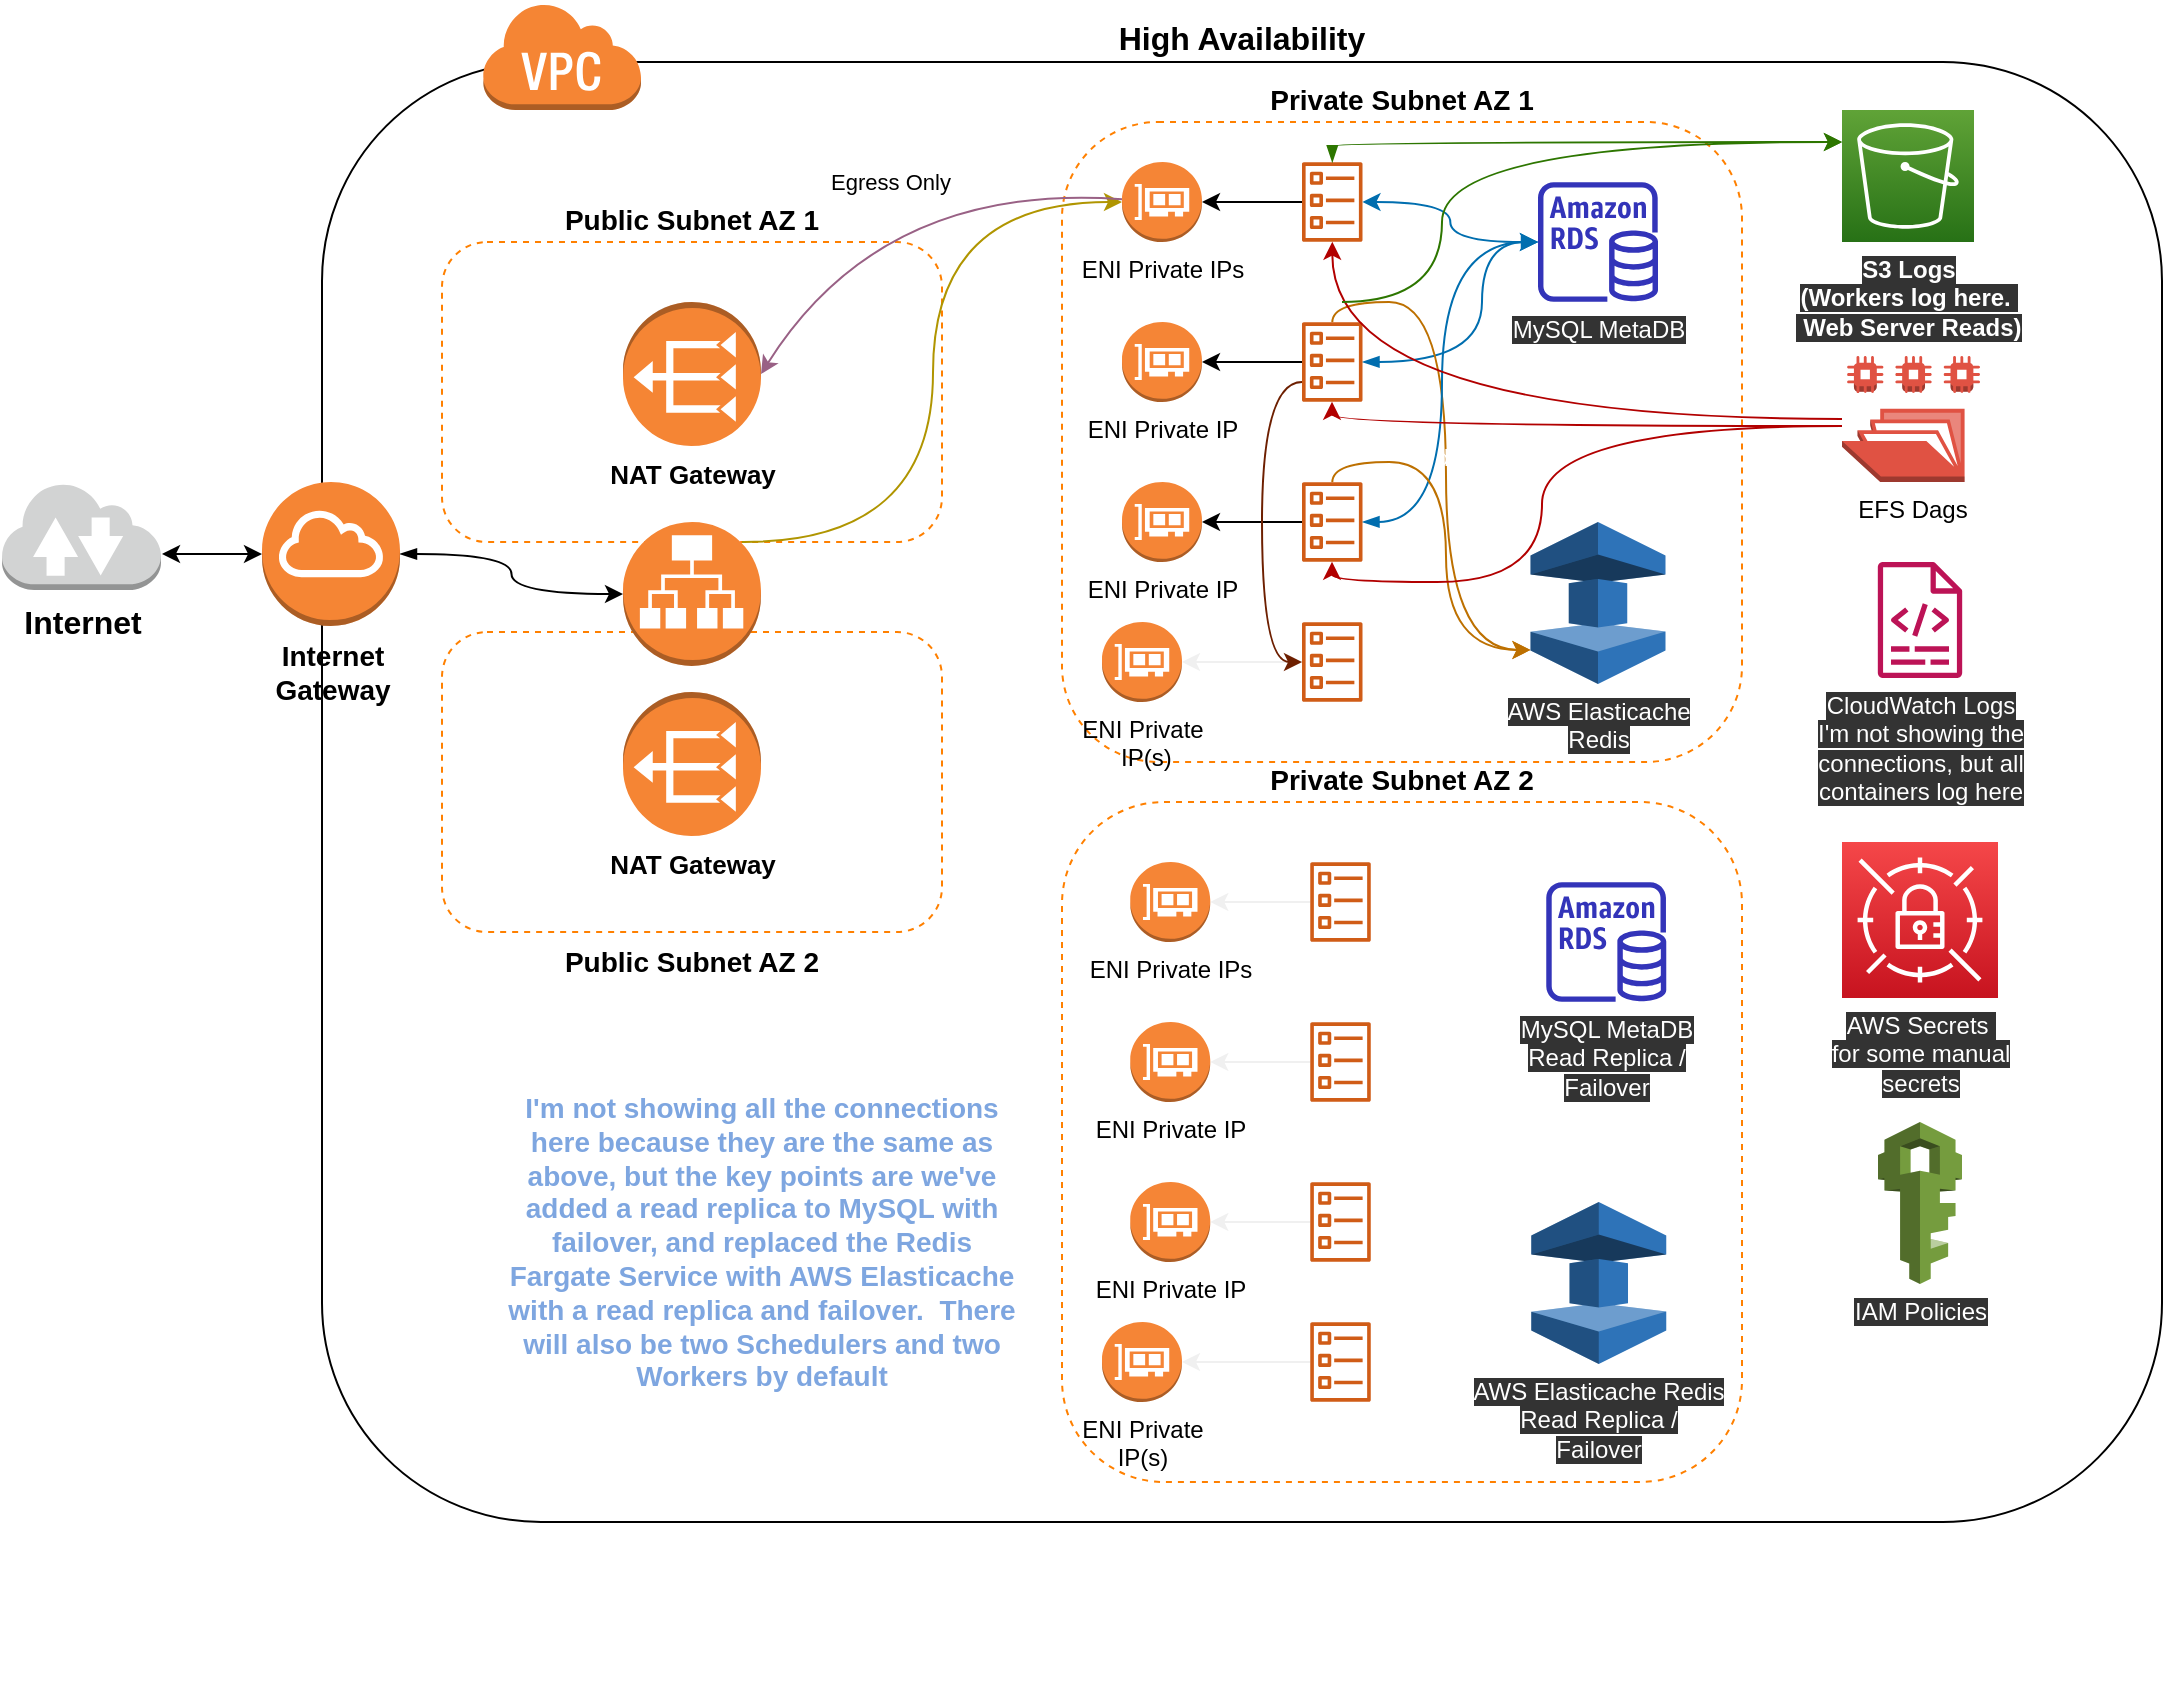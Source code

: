 <mxfile version="14.8.1" type="device"><diagram id="rlEJ2QzJx-Zcjw3BbTFM" name="Page-1"><mxGraphModel dx="1978" dy="1004" grid="1" gridSize="10" guides="1" tooltips="1" connect="1" arrows="1" fold="1" page="1" pageScale="1" pageWidth="850" pageHeight="1100" math="0" shadow="0"><root><mxCell id="0"/><mxCell id="1" parent="0"/><mxCell id="2H5rZdgAmaHdT4LToy---5" value="&lt;b&gt;&lt;font style=&quot;font-size: 16px&quot;&gt;Internet&lt;/font&gt;&lt;/b&gt;" style="outlineConnect=0;dashed=0;verticalLabelPosition=bottom;verticalAlign=top;align=center;html=1;shape=mxgraph.aws3.internet_2;fillColor=#D2D3D3;gradientColor=none;" parent="1" vertex="1"><mxGeometry x="-70" y="400" width="79.5" height="54" as="geometry"/></mxCell><mxCell id="2H5rZdgAmaHdT4LToy---8" value="" style="group;verticalAlign=bottom;" parent="1" vertex="1" connectable="0"><mxGeometry x="60" y="180" width="960" height="830" as="geometry"/></mxCell><mxCell id="2H5rZdgAmaHdT4LToy---3" value="" style="group" parent="2H5rZdgAmaHdT4LToy---8" vertex="1" connectable="0"><mxGeometry x="30" y="-20" width="920" height="850" as="geometry"/></mxCell><mxCell id="2H5rZdgAmaHdT4LToy---1" value="&lt;font style=&quot;font-size: 16px&quot;&gt;&lt;b&gt;High Availability&lt;/b&gt;&lt;/font&gt;" style="rounded=1;whiteSpace=wrap;html=1;verticalAlign=bottom;labelPosition=center;verticalLabelPosition=top;align=center;" parent="2H5rZdgAmaHdT4LToy---3" vertex="1"><mxGeometry y="30" width="920" height="730" as="geometry"/></mxCell><mxCell id="2H5rZdgAmaHdT4LToy---2" value="" style="outlineConnect=0;dashed=0;verticalLabelPosition=bottom;verticalAlign=top;align=center;html=1;shape=mxgraph.aws3.virtual_private_cloud;fillColor=#F58534;gradientColor=none;" parent="2H5rZdgAmaHdT4LToy---3" vertex="1"><mxGeometry x="80" width="79.5" height="54" as="geometry"/></mxCell><mxCell id="2H5rZdgAmaHdT4LToy---16" value="" style="group" parent="2H5rZdgAmaHdT4LToy---3" vertex="1" connectable="0"><mxGeometry x="370" y="60" width="340" height="400" as="geometry"/></mxCell><mxCell id="2H5rZdgAmaHdT4LToy---17" value="&lt;b&gt;&lt;font style=&quot;font-size: 14px&quot;&gt;Private&amp;nbsp;Subnet AZ 1&lt;/font&gt;&lt;/b&gt;" style="rounded=1;whiteSpace=wrap;html=1;strokeColor=#FF8000;dashed=1;labelPosition=center;verticalLabelPosition=top;align=center;verticalAlign=bottom;" parent="2H5rZdgAmaHdT4LToy---16" vertex="1"><mxGeometry width="340" height="320" as="geometry"/></mxCell><mxCell id="2H5rZdgAmaHdT4LToy---61" style="edgeStyle=orthogonalEdgeStyle;curved=1;rounded=0;orthogonalLoop=1;jettySize=auto;html=1;labelBackgroundColor=#0000FF;fontColor=#0000FF;startArrow=none;startFill=0;" parent="2H5rZdgAmaHdT4LToy---16" source="2H5rZdgAmaHdT4LToy---21" target="2H5rZdgAmaHdT4LToy---41" edge="1"><mxGeometry relative="1" as="geometry"/></mxCell><mxCell id="2H5rZdgAmaHdT4LToy---21" value="&lt;font color=&quot;#ffffff&quot;&gt;Webservers &lt;br&gt;(UI + Flower)&lt;/font&gt;" style="outlineConnect=0;fontColor=#232F3E;gradientColor=none;fillColor=#D05C17;strokeColor=none;dashed=0;verticalLabelPosition=bottom;verticalAlign=top;align=center;html=1;fontSize=12;fontStyle=0;aspect=fixed;pointerEvents=1;shape=mxgraph.aws4.ecs_task;" parent="2H5rZdgAmaHdT4LToy---16" vertex="1"><mxGeometry x="120" y="20" width="30.25" height="40" as="geometry"/></mxCell><mxCell id="2H5rZdgAmaHdT4LToy---50" value="" style="edgeStyle=orthogonalEdgeStyle;curved=1;rounded=0;orthogonalLoop=1;jettySize=auto;html=1;labelBackgroundColor=#0000FF;fontColor=#0000FF;startArrow=blockThin;startFill=1;fillColor=#1ba1e2;strokeColor=#006EAF;" parent="2H5rZdgAmaHdT4LToy---16" source="2H5rZdgAmaHdT4LToy---23" target="2H5rZdgAmaHdT4LToy---39" edge="1"><mxGeometry relative="1" as="geometry"><Array as="points"><mxPoint x="210" y="120"/><mxPoint x="210" y="60"/></Array></mxGeometry></mxCell><mxCell id="2H5rZdgAmaHdT4LToy---62" style="edgeStyle=orthogonalEdgeStyle;curved=1;rounded=0;orthogonalLoop=1;jettySize=auto;html=1;labelBackgroundColor=#0000FF;fontColor=#0000FF;startArrow=none;startFill=0;" parent="2H5rZdgAmaHdT4LToy---16" source="2H5rZdgAmaHdT4LToy---23" target="2H5rZdgAmaHdT4LToy---42" edge="1"><mxGeometry relative="1" as="geometry"/></mxCell><mxCell id="I4k0v8wc_nyPsKdUn_8s-52" style="edgeStyle=orthogonalEdgeStyle;curved=1;orthogonalLoop=1;jettySize=auto;html=1;entryX=0;entryY=0.79;entryDx=0;entryDy=0;entryPerimeter=0;labelBackgroundColor=#0000FF;fontColor=#0000FF;startArrow=none;startFill=0;strokeColor=#BD7000;fillColor=#f0a30a;" edge="1" parent="2H5rZdgAmaHdT4LToy---16" source="2H5rZdgAmaHdT4LToy---23" target="I4k0v8wc_nyPsKdUn_8s-51"><mxGeometry relative="1" as="geometry"><Array as="points"><mxPoint x="135" y="90"/><mxPoint x="192" y="90"/><mxPoint x="192" y="264"/></Array></mxGeometry></mxCell><mxCell id="2H5rZdgAmaHdT4LToy---23" value="&lt;font color=&quot;#ffffff&quot;&gt;Worker(s)&lt;br&gt;(optionally auto-scaled)&lt;br&gt;&lt;/font&gt;" style="outlineConnect=0;fontColor=#232F3E;gradientColor=none;fillColor=#D05C17;strokeColor=none;dashed=0;verticalLabelPosition=bottom;verticalAlign=top;align=center;html=1;fontSize=12;fontStyle=0;aspect=fixed;pointerEvents=1;shape=mxgraph.aws4.ecs_task;" parent="2H5rZdgAmaHdT4LToy---16" vertex="1"><mxGeometry x="120" y="100" width="30.25" height="40" as="geometry"/></mxCell><mxCell id="2H5rZdgAmaHdT4LToy---49" value="" style="edgeStyle=orthogonalEdgeStyle;curved=1;rounded=0;orthogonalLoop=1;jettySize=auto;html=1;labelBackgroundColor=#0000FF;fontColor=#0000FF;startArrow=blockThin;startFill=1;fillColor=#1ba1e2;strokeColor=#006EAF;" parent="2H5rZdgAmaHdT4LToy---16" source="2H5rZdgAmaHdT4LToy---24" target="2H5rZdgAmaHdT4LToy---39" edge="1"><mxGeometry relative="1" as="geometry"><mxPoint x="230" y="60" as="targetPoint"/><Array as="points"><mxPoint x="190" y="200"/><mxPoint x="190" y="60"/></Array></mxGeometry></mxCell><mxCell id="2H5rZdgAmaHdT4LToy---63" style="edgeStyle=orthogonalEdgeStyle;curved=1;rounded=0;orthogonalLoop=1;jettySize=auto;html=1;labelBackgroundColor=#0000FF;fontColor=#0000FF;startArrow=none;startFill=0;" parent="2H5rZdgAmaHdT4LToy---16" source="2H5rZdgAmaHdT4LToy---24" target="2H5rZdgAmaHdT4LToy---43" edge="1"><mxGeometry relative="1" as="geometry"/></mxCell><mxCell id="I4k0v8wc_nyPsKdUn_8s-53" style="edgeStyle=orthogonalEdgeStyle;curved=1;orthogonalLoop=1;jettySize=auto;html=1;entryX=0;entryY=0.79;entryDx=0;entryDy=0;entryPerimeter=0;labelBackgroundColor=#0000FF;fontColor=#0000FF;startArrow=none;startFill=0;strokeColor=#BD7000;fillColor=#f0a30a;" edge="1" parent="2H5rZdgAmaHdT4LToy---16" source="2H5rZdgAmaHdT4LToy---24" target="I4k0v8wc_nyPsKdUn_8s-51"><mxGeometry relative="1" as="geometry"><Array as="points"><mxPoint x="135" y="170"/><mxPoint x="192" y="170"/><mxPoint x="192" y="264"/></Array></mxGeometry></mxCell><mxCell id="2H5rZdgAmaHdT4LToy---24" value="&lt;font color=&quot;#ffffff&quot;&gt;Scheduler&lt;br&gt;&lt;/font&gt;" style="outlineConnect=0;fontColor=#232F3E;gradientColor=none;fillColor=#D05C17;strokeColor=none;dashed=0;verticalLabelPosition=bottom;verticalAlign=top;align=center;html=1;fontSize=12;fontStyle=0;aspect=fixed;pointerEvents=1;shape=mxgraph.aws4.ecs_task;" parent="2H5rZdgAmaHdT4LToy---16" vertex="1"><mxGeometry x="120" y="180" width="30.25" height="40" as="geometry"/></mxCell><mxCell id="2H5rZdgAmaHdT4LToy---45" value="" style="edgeStyle=orthogonalEdgeStyle;rounded=0;orthogonalLoop=1;jettySize=auto;html=1;curved=1;labelBorderColor=none;fillColor=#1ba1e2;strokeColor=#006EAF;startArrow=blockThin;startFill=1;" parent="2H5rZdgAmaHdT4LToy---16" source="2H5rZdgAmaHdT4LToy---39" target="2H5rZdgAmaHdT4LToy---21" edge="1"><mxGeometry relative="1" as="geometry"/></mxCell><mxCell id="2H5rZdgAmaHdT4LToy---39" value="&lt;font color=&quot;#ffffff&quot; style=&quot;background-color: rgb(51 , 51 , 51)&quot;&gt;MySQL MetaDB&lt;/font&gt;" style="outlineConnect=0;fontColor=#232F3E;gradientColor=none;fillColor=#3334B9;strokeColor=none;dashed=0;verticalLabelPosition=bottom;verticalAlign=top;align=center;html=1;fontSize=12;fontStyle=0;aspect=fixed;pointerEvents=1;shape=mxgraph.aws4.rds_instance;" parent="2H5rZdgAmaHdT4LToy---16" vertex="1"><mxGeometry x="238" y="30" width="60" height="60" as="geometry"/></mxCell><mxCell id="2H5rZdgAmaHdT4LToy---41" value="ENI Private IPs" style="outlineConnect=0;dashed=0;verticalLabelPosition=bottom;verticalAlign=top;align=center;html=1;shape=mxgraph.aws3.elastic_network_interface;fillColor=#F58536;gradientColor=none;strokeColor=#FF8000;" parent="2H5rZdgAmaHdT4LToy---16" vertex="1"><mxGeometry x="30" y="20" width="40" height="40" as="geometry"/></mxCell><mxCell id="2H5rZdgAmaHdT4LToy---42" value="ENI Private IP" style="outlineConnect=0;dashed=0;verticalLabelPosition=bottom;verticalAlign=top;align=center;html=1;shape=mxgraph.aws3.elastic_network_interface;fillColor=#F58536;gradientColor=none;strokeColor=#FF8000;" parent="2H5rZdgAmaHdT4LToy---16" vertex="1"><mxGeometry x="30" y="100" width="40" height="40" as="geometry"/></mxCell><mxCell id="2H5rZdgAmaHdT4LToy---43" value="ENI Private IP" style="outlineConnect=0;dashed=0;verticalLabelPosition=bottom;verticalAlign=top;align=center;html=1;shape=mxgraph.aws3.elastic_network_interface;fillColor=#F58536;gradientColor=none;strokeColor=#FF8000;" parent="2H5rZdgAmaHdT4LToy---16" vertex="1"><mxGeometry x="30" y="180" width="40" height="40" as="geometry"/></mxCell><mxCell id="I4k0v8wc_nyPsKdUn_8s-48" style="edgeStyle=orthogonalEdgeStyle;curved=1;orthogonalLoop=1;jettySize=auto;html=1;labelBackgroundColor=#0000FF;fontColor=#0000FF;startArrow=none;startFill=0;strokeColor=#f0f0f0;" edge="1" parent="2H5rZdgAmaHdT4LToy---16" source="2H5rZdgAmaHdT4LToy---79" target="I4k0v8wc_nyPsKdUn_8s-47"><mxGeometry relative="1" as="geometry"/></mxCell><mxCell id="2H5rZdgAmaHdT4LToy---79" value="&lt;font color=&quot;#ffffff&quot;&gt;On-Demand Task(s)&lt;/font&gt;" style="outlineConnect=0;fontColor=#232F3E;gradientColor=none;fillColor=#D05C17;strokeColor=none;dashed=0;verticalLabelPosition=bottom;verticalAlign=top;align=center;html=1;fontSize=12;fontStyle=0;aspect=fixed;pointerEvents=1;shape=mxgraph.aws4.ecs_task;" parent="2H5rZdgAmaHdT4LToy---16" vertex="1"><mxGeometry x="120" y="250" width="30.25" height="40" as="geometry"/></mxCell><mxCell id="2H5rZdgAmaHdT4LToy---83" style="edgeStyle=orthogonalEdgeStyle;curved=1;orthogonalLoop=1;jettySize=auto;html=1;labelBackgroundColor=#0000FF;fontColor=#0000FF;startArrow=none;startFill=0;strokeColor=#6D1F00;fillColor=#a0522d;" parent="2H5rZdgAmaHdT4LToy---16" source="2H5rZdgAmaHdT4LToy---23" target="2H5rZdgAmaHdT4LToy---79" edge="1"><mxGeometry relative="1" as="geometry"><mxPoint x="110" y="130" as="sourcePoint"/><Array as="points"><mxPoint x="100" y="130"/><mxPoint x="100" y="270"/></Array></mxGeometry></mxCell><mxCell id="I4k0v8wc_nyPsKdUn_8s-47" value="ENI Private&lt;br&gt;&amp;nbsp;IP(s)" style="outlineConnect=0;dashed=0;verticalLabelPosition=bottom;verticalAlign=top;align=center;html=1;shape=mxgraph.aws3.elastic_network_interface;fillColor=#F58536;gradientColor=none;strokeColor=#FF8000;" vertex="1" parent="2H5rZdgAmaHdT4LToy---16"><mxGeometry x="20" y="250" width="40" height="40" as="geometry"/></mxCell><mxCell id="I4k0v8wc_nyPsKdUn_8s-51" value="&lt;font color=&quot;#ffffff&quot; style=&quot;background-color: rgb(51 , 51 , 51)&quot;&gt;AWS Elasticache &lt;br&gt;Redis&lt;/font&gt;" style="outlineConnect=0;dashed=0;verticalLabelPosition=bottom;verticalAlign=top;align=center;html=1;shape=mxgraph.aws3.elasticache;fillColor=#2E73B8;gradientColor=none;fontColor=#0000FF;strokeColor=#FF8000;" vertex="1" parent="2H5rZdgAmaHdT4LToy---16"><mxGeometry x="234.25" y="200" width="67.5" height="81" as="geometry"/></mxCell><mxCell id="2H5rZdgAmaHdT4LToy---55" style="edgeStyle=orthogonalEdgeStyle;curved=1;rounded=0;orthogonalLoop=1;jettySize=auto;html=1;labelBackgroundColor=#0000FF;fontColor=#0000FF;startArrow=none;startFill=0;fillColor=#e51400;strokeColor=#B20000;" parent="2H5rZdgAmaHdT4LToy---3" source="2H5rZdgAmaHdT4LToy---40" target="2H5rZdgAmaHdT4LToy---24" edge="1"><mxGeometry relative="1" as="geometry"><Array as="points"><mxPoint x="610" y="212"/><mxPoint x="610" y="290"/><mxPoint x="505" y="290"/></Array></mxGeometry></mxCell><mxCell id="2H5rZdgAmaHdT4LToy---56" style="edgeStyle=orthogonalEdgeStyle;curved=1;rounded=0;orthogonalLoop=1;jettySize=auto;html=1;labelBackgroundColor=#0000FF;fontColor=#0000FF;startArrow=none;startFill=0;fillColor=#e51400;strokeColor=#B20000;" parent="2H5rZdgAmaHdT4LToy---3" source="2H5rZdgAmaHdT4LToy---40" target="2H5rZdgAmaHdT4LToy---23" edge="1"><mxGeometry relative="1" as="geometry"><Array as="points"><mxPoint x="505" y="212"/></Array></mxGeometry></mxCell><mxCell id="2H5rZdgAmaHdT4LToy---57" style="edgeStyle=orthogonalEdgeStyle;curved=1;rounded=0;orthogonalLoop=1;jettySize=auto;html=1;labelBackgroundColor=#0000FF;fontColor=#0000FF;startArrow=none;startFill=0;fillColor=#e51400;strokeColor=#B20000;" parent="2H5rZdgAmaHdT4LToy---3" source="2H5rZdgAmaHdT4LToy---40" target="2H5rZdgAmaHdT4LToy---21" edge="1"><mxGeometry relative="1" as="geometry"/></mxCell><mxCell id="2H5rZdgAmaHdT4LToy---40" value="EFS Dags" style="outlineConnect=0;dashed=0;verticalLabelPosition=bottom;verticalAlign=top;align=center;html=1;shape=mxgraph.aws3.efs_share;fillColor=#E05243;gradientColor=none;strokeColor=#FF8000;" parent="2H5rZdgAmaHdT4LToy---3" vertex="1"><mxGeometry x="760" y="177" width="69" height="63" as="geometry"/></mxCell><mxCell id="2H5rZdgAmaHdT4LToy---58" value="&lt;b&gt;&lt;font color=&quot;#ffffff&quot; style=&quot;background-color: rgb(51 , 51 , 51)&quot;&gt;S3 Logs &lt;br&gt;(Workers log here.&amp;nbsp;&lt;br&gt;&amp;nbsp;Web Server Reads)&lt;/font&gt;&lt;/b&gt;" style="points=[[0,0,0],[0.25,0,0],[0.5,0,0],[0.75,0,0],[1,0,0],[0,1,0],[0.25,1,0],[0.5,1,0],[0.75,1,0],[1,1,0],[0,0.25,0],[0,0.5,0],[0,0.75,0],[1,0.25,0],[1,0.5,0],[1,0.75,0]];outlineConnect=0;fontColor=#232F3E;gradientColor=#60A337;gradientDirection=north;fillColor=#277116;strokeColor=#ffffff;dashed=0;verticalLabelPosition=bottom;verticalAlign=top;align=center;html=1;fontSize=12;fontStyle=0;aspect=fixed;shape=mxgraph.aws4.resourceIcon;resIcon=mxgraph.aws4.s3;" parent="2H5rZdgAmaHdT4LToy---3" vertex="1"><mxGeometry x="760" y="54" width="66" height="66" as="geometry"/></mxCell><mxCell id="2H5rZdgAmaHdT4LToy---59" style="edgeStyle=orthogonalEdgeStyle;curved=1;rounded=0;orthogonalLoop=1;jettySize=auto;html=1;labelBackgroundColor=#0000FF;fontColor=#0000FF;startArrow=blockThin;startFill=1;fillColor=#60a917;strokeColor=#2D7600;" parent="2H5rZdgAmaHdT4LToy---3" source="2H5rZdgAmaHdT4LToy---21" target="2H5rZdgAmaHdT4LToy---58" edge="1"><mxGeometry relative="1" as="geometry"><Array as="points"><mxPoint x="505" y="70"/></Array></mxGeometry></mxCell><mxCell id="2H5rZdgAmaHdT4LToy---65" value="&lt;font color=&quot;#ffffff&quot; style=&quot;background-color: rgb(51 , 51 , 51)&quot;&gt;CloudWatch Logs&lt;br&gt;I'm not showing the&lt;br&gt;connections, but all&lt;br&gt;containers log here&lt;br&gt;&lt;/font&gt;" style="outlineConnect=0;fontColor=#232F3E;gradientColor=none;fillColor=#BC1356;strokeColor=none;dashed=0;verticalLabelPosition=bottom;verticalAlign=top;align=center;html=1;fontSize=12;fontStyle=0;aspect=fixed;pointerEvents=1;shape=mxgraph.aws4.logs;" parent="2H5rZdgAmaHdT4LToy---3" vertex="1"><mxGeometry x="760" y="280" width="78" height="58" as="geometry"/></mxCell><mxCell id="2H5rZdgAmaHdT4LToy---20" value="" style="group" parent="2H5rZdgAmaHdT4LToy---3" vertex="1" connectable="0"><mxGeometry x="60" y="120" width="250" height="150" as="geometry"/></mxCell><mxCell id="2H5rZdgAmaHdT4LToy---10" value="&lt;b&gt;&lt;font style=&quot;font-size: 14px&quot;&gt;Public Subnet AZ 1&lt;/font&gt;&lt;/b&gt;" style="rounded=1;whiteSpace=wrap;html=1;strokeColor=#FF8000;dashed=1;labelPosition=center;verticalLabelPosition=top;align=center;verticalAlign=bottom;" parent="2H5rZdgAmaHdT4LToy---20" vertex="1"><mxGeometry width="250" height="150" as="geometry"/></mxCell><mxCell id="2H5rZdgAmaHdT4LToy---11" value="&lt;b&gt;&lt;font style=&quot;font-size: 13px&quot;&gt;NAT Gateway&lt;/font&gt;&lt;/b&gt;" style="outlineConnect=0;dashed=0;verticalLabelPosition=bottom;verticalAlign=top;align=center;html=1;shape=mxgraph.aws3.vpc_nat_gateway;fillColor=#F58534;gradientColor=none;strokeColor=#FF8000;direction=west;" parent="2H5rZdgAmaHdT4LToy---20" vertex="1"><mxGeometry x="90.5" y="30" width="69" height="72" as="geometry"/></mxCell><mxCell id="2H5rZdgAmaHdT4LToy---19" value="" style="group;align=center;" parent="2H5rZdgAmaHdT4LToy---3" vertex="1" connectable="0"><mxGeometry x="60" y="315" width="250" height="150" as="geometry"/></mxCell><mxCell id="2H5rZdgAmaHdT4LToy---14" value="&lt;div&gt;&lt;b&gt;&lt;font style=&quot;font-size: 14px&quot;&gt;Public Subnet AZ 2&lt;/font&gt;&lt;/b&gt;&lt;/div&gt;" style="rounded=1;whiteSpace=wrap;html=1;strokeColor=#FF8000;dashed=1;labelPosition=center;verticalLabelPosition=bottom;align=center;verticalAlign=top;" parent="2H5rZdgAmaHdT4LToy---19" vertex="1"><mxGeometry width="250" height="150" as="geometry"/></mxCell><mxCell id="2H5rZdgAmaHdT4LToy---15" value="&lt;b&gt;&lt;font style=&quot;font-size: 13px&quot;&gt;NAT Gateway&lt;/font&gt;&lt;/b&gt;" style="outlineConnect=0;dashed=0;verticalLabelPosition=bottom;verticalAlign=top;align=center;html=1;shape=mxgraph.aws3.vpc_nat_gateway;fillColor=#F58534;gradientColor=none;strokeColor=#FF8000;direction=west;" parent="2H5rZdgAmaHdT4LToy---19" vertex="1"><mxGeometry x="90.5" y="30" width="69" height="72" as="geometry"/></mxCell><mxCell id="2H5rZdgAmaHdT4LToy---73" style="edgeStyle=orthogonalEdgeStyle;curved=1;rounded=0;orthogonalLoop=1;jettySize=auto;html=1;entryX=0;entryY=0.5;entryDx=0;entryDy=0;entryPerimeter=0;labelBackgroundColor=#0000FF;fontColor=#0000FF;startArrow=none;startFill=0;fillColor=#e3c800;strokeColor=#B09500;" parent="2H5rZdgAmaHdT4LToy---3" target="2H5rZdgAmaHdT4LToy---41" edge="1"><mxGeometry relative="1" as="geometry"><mxPoint x="210" y="270" as="sourcePoint"/></mxGeometry></mxCell><mxCell id="2H5rZdgAmaHdT4LToy---71" value="&lt;font color=&quot;#ffffff&quot; size=&quot;1&quot;&gt;&lt;b style=&quot;font-size: 14px&quot;&gt;ALB&lt;/b&gt;&lt;/font&gt;" style="outlineConnect=0;dashed=0;verticalLabelPosition=middle;verticalAlign=middle;align=left;html=1;shape=mxgraph.aws3.application_load_balancer;fillColor=#F58534;gradientColor=none;fontColor=#0000FF;strokeColor=#FF8000;labelPosition=right;" parent="2H5rZdgAmaHdT4LToy---3" vertex="1"><mxGeometry x="150.5" y="260" width="69" height="72" as="geometry"/></mxCell><mxCell id="2H5rZdgAmaHdT4LToy---74" value="" style="endArrow=classic;html=1;labelBackgroundColor=#0000FF;fontColor=#0000FF;strokeColor=#996185;entryX=0;entryY=0.5;entryDx=0;entryDy=0;entryPerimeter=0;curved=1;gradientColor=#d5739d;fillColor=#e6d0de;" parent="2H5rZdgAmaHdT4LToy---3" source="2H5rZdgAmaHdT4LToy---41" target="2H5rZdgAmaHdT4LToy---11" edge="1"><mxGeometry relative="1" as="geometry"><mxPoint x="160" y="380" as="sourcePoint"/><mxPoint x="260" y="380" as="targetPoint"/><Array as="points"><mxPoint x="280" y="90"/></Array></mxGeometry></mxCell><mxCell id="2H5rZdgAmaHdT4LToy---75" value="Egress Only" style="edgeLabel;resizable=0;html=1;align=center;verticalAlign=middle;" parent="2H5rZdgAmaHdT4LToy---74" connectable="0" vertex="1"><mxGeometry relative="1" as="geometry"/></mxCell><mxCell id="2H5rZdgAmaHdT4LToy---78" value="&lt;font color=&quot;#ffffff&quot; style=&quot;background-color: rgb(51 , 51 , 51)&quot;&gt;AWS Secrets&amp;nbsp;&lt;br&gt;for some manual&lt;br&gt;secrets&lt;br&gt;&lt;/font&gt;" style="points=[[0,0,0],[0.25,0,0],[0.5,0,0],[0.75,0,0],[1,0,0],[0,1,0],[0.25,1,0],[0.5,1,0],[0.75,1,0],[1,1,0],[0,0.25,0],[0,0.5,0],[0,0.75,0],[1,0.25,0],[1,0.5,0],[1,0.75,0]];outlineConnect=0;fontColor=#232F3E;gradientColor=#F54749;gradientDirection=north;fillColor=#C7131F;strokeColor=#ffffff;dashed=0;verticalLabelPosition=bottom;verticalAlign=top;align=center;html=1;fontSize=12;fontStyle=0;aspect=fixed;shape=mxgraph.aws4.resourceIcon;resIcon=mxgraph.aws4.secrets_manager;" parent="2H5rZdgAmaHdT4LToy---3" vertex="1"><mxGeometry x="760" y="420" width="78" height="78" as="geometry"/></mxCell><mxCell id="2H5rZdgAmaHdT4LToy---34" value="" style="group" parent="2H5rZdgAmaHdT4LToy---3" vertex="1" connectable="0"><mxGeometry x="370" y="400" width="340" height="340" as="geometry"/></mxCell><mxCell id="2H5rZdgAmaHdT4LToy---26" value="&lt;b&gt;&lt;font style=&quot;font-size: 14px&quot;&gt;Private&amp;nbsp;Subnet AZ 2&lt;/font&gt;&lt;/b&gt;" style="rounded=1;whiteSpace=wrap;html=1;strokeColor=#FF8000;dashed=1;labelPosition=center;verticalLabelPosition=top;align=center;verticalAlign=bottom;" parent="2H5rZdgAmaHdT4LToy---34" vertex="1"><mxGeometry width="340" height="340" as="geometry"/></mxCell><mxCell id="I4k0v8wc_nyPsKdUn_8s-65" style="edgeStyle=orthogonalEdgeStyle;curved=1;orthogonalLoop=1;jettySize=auto;html=1;labelBackgroundColor=#0000FF;fontColor=#0000FF;startArrow=none;startFill=0;strokeColor=#f0f0f0;" edge="1" parent="2H5rZdgAmaHdT4LToy---34" source="I4k0v8wc_nyPsKdUn_8s-54" target="I4k0v8wc_nyPsKdUn_8s-58"><mxGeometry relative="1" as="geometry"/></mxCell><mxCell id="I4k0v8wc_nyPsKdUn_8s-54" value="&lt;font color=&quot;#ffffff&quot;&gt;Webservers &lt;br&gt;(Failover)&lt;br&gt;&lt;/font&gt;" style="outlineConnect=0;fontColor=#232F3E;gradientColor=none;fillColor=#D05C17;strokeColor=none;dashed=0;verticalLabelPosition=bottom;verticalAlign=top;align=center;html=1;fontSize=12;fontStyle=0;aspect=fixed;pointerEvents=1;shape=mxgraph.aws4.ecs_task;" vertex="1" parent="2H5rZdgAmaHdT4LToy---34"><mxGeometry x="124.13" y="30" width="30.25" height="40" as="geometry"/></mxCell><mxCell id="I4k0v8wc_nyPsKdUn_8s-64" style="edgeStyle=orthogonalEdgeStyle;curved=1;orthogonalLoop=1;jettySize=auto;html=1;labelBackgroundColor=#0000FF;fontColor=#0000FF;startArrow=none;startFill=0;strokeColor=#f0f0f0;" edge="1" parent="2H5rZdgAmaHdT4LToy---34" source="I4k0v8wc_nyPsKdUn_8s-55" target="I4k0v8wc_nyPsKdUn_8s-59"><mxGeometry relative="1" as="geometry"/></mxCell><mxCell id="I4k0v8wc_nyPsKdUn_8s-55" value="&lt;font color=&quot;#ffffff&quot;&gt;Worker(s)&lt;br&gt;(optionally auto-scaled)&lt;br&gt;&lt;/font&gt;" style="outlineConnect=0;fontColor=#232F3E;gradientColor=none;fillColor=#D05C17;strokeColor=none;dashed=0;verticalLabelPosition=bottom;verticalAlign=top;align=center;html=1;fontSize=12;fontStyle=0;aspect=fixed;pointerEvents=1;shape=mxgraph.aws4.ecs_task;" vertex="1" parent="2H5rZdgAmaHdT4LToy---34"><mxGeometry x="124.13" y="110" width="30.25" height="40" as="geometry"/></mxCell><mxCell id="I4k0v8wc_nyPsKdUn_8s-66" style="edgeStyle=orthogonalEdgeStyle;curved=1;orthogonalLoop=1;jettySize=auto;html=1;labelBackgroundColor=#0000FF;fontColor=#0000FF;startArrow=none;startFill=0;strokeColor=#f0f0f0;" edge="1" parent="2H5rZdgAmaHdT4LToy---34" source="I4k0v8wc_nyPsKdUn_8s-56" target="I4k0v8wc_nyPsKdUn_8s-60"><mxGeometry relative="1" as="geometry"/></mxCell><mxCell id="I4k0v8wc_nyPsKdUn_8s-56" value="&lt;font color=&quot;#ffffff&quot;&gt;Scheduler&lt;br&gt;&lt;/font&gt;" style="outlineConnect=0;fontColor=#232F3E;gradientColor=none;fillColor=#D05C17;strokeColor=none;dashed=0;verticalLabelPosition=bottom;verticalAlign=top;align=center;html=1;fontSize=12;fontStyle=0;aspect=fixed;pointerEvents=1;shape=mxgraph.aws4.ecs_task;" vertex="1" parent="2H5rZdgAmaHdT4LToy---34"><mxGeometry x="124.13" y="190" width="30.25" height="40" as="geometry"/></mxCell><mxCell id="I4k0v8wc_nyPsKdUn_8s-57" value="&lt;font color=&quot;#ffffff&quot; style=&quot;background-color: rgb(51 , 51 , 51)&quot;&gt;MySQL MetaDB&lt;br&gt;Read Replica /&lt;br&gt;Failover&lt;br&gt;&lt;/font&gt;" style="outlineConnect=0;fontColor=#232F3E;gradientColor=none;fillColor=#3334B9;strokeColor=none;dashed=0;verticalLabelPosition=bottom;verticalAlign=top;align=center;html=1;fontSize=12;fontStyle=0;aspect=fixed;pointerEvents=1;shape=mxgraph.aws4.rds_instance;" vertex="1" parent="2H5rZdgAmaHdT4LToy---34"><mxGeometry x="242.13" y="40" width="60" height="60" as="geometry"/></mxCell><mxCell id="I4k0v8wc_nyPsKdUn_8s-58" value="ENI Private IPs" style="outlineConnect=0;dashed=0;verticalLabelPosition=bottom;verticalAlign=top;align=center;html=1;shape=mxgraph.aws3.elastic_network_interface;fillColor=#F58536;gradientColor=none;strokeColor=#FF8000;" vertex="1" parent="2H5rZdgAmaHdT4LToy---34"><mxGeometry x="34.13" y="30" width="40" height="40" as="geometry"/></mxCell><mxCell id="I4k0v8wc_nyPsKdUn_8s-59" value="ENI Private IP" style="outlineConnect=0;dashed=0;verticalLabelPosition=bottom;verticalAlign=top;align=center;html=1;shape=mxgraph.aws3.elastic_network_interface;fillColor=#F58536;gradientColor=none;strokeColor=#FF8000;" vertex="1" parent="2H5rZdgAmaHdT4LToy---34"><mxGeometry x="34.13" y="110" width="40" height="40" as="geometry"/></mxCell><mxCell id="I4k0v8wc_nyPsKdUn_8s-60" value="ENI Private IP" style="outlineConnect=0;dashed=0;verticalLabelPosition=bottom;verticalAlign=top;align=center;html=1;shape=mxgraph.aws3.elastic_network_interface;fillColor=#F58536;gradientColor=none;strokeColor=#FF8000;" vertex="1" parent="2H5rZdgAmaHdT4LToy---34"><mxGeometry x="34.13" y="190" width="40" height="40" as="geometry"/></mxCell><mxCell id="I4k0v8wc_nyPsKdUn_8s-67" style="edgeStyle=orthogonalEdgeStyle;curved=1;orthogonalLoop=1;jettySize=auto;html=1;labelBackgroundColor=#0000FF;fontColor=#0000FF;startArrow=none;startFill=0;strokeColor=#f0f0f0;" edge="1" parent="2H5rZdgAmaHdT4LToy---34" source="I4k0v8wc_nyPsKdUn_8s-61" target="I4k0v8wc_nyPsKdUn_8s-62"><mxGeometry relative="1" as="geometry"/></mxCell><mxCell id="I4k0v8wc_nyPsKdUn_8s-61" value="&lt;font color=&quot;#ffffff&quot;&gt;On-Demand Task(s)&lt;/font&gt;" style="outlineConnect=0;fontColor=#232F3E;gradientColor=none;fillColor=#D05C17;strokeColor=none;dashed=0;verticalLabelPosition=bottom;verticalAlign=top;align=center;html=1;fontSize=12;fontStyle=0;aspect=fixed;pointerEvents=1;shape=mxgraph.aws4.ecs_task;" vertex="1" parent="2H5rZdgAmaHdT4LToy---34"><mxGeometry x="124.13" y="260" width="30.25" height="40" as="geometry"/></mxCell><mxCell id="I4k0v8wc_nyPsKdUn_8s-62" value="ENI Private &lt;br&gt;IP(s)" style="outlineConnect=0;dashed=0;verticalLabelPosition=bottom;verticalAlign=top;align=center;html=1;shape=mxgraph.aws3.elastic_network_interface;fillColor=#F58536;gradientColor=none;strokeColor=#FF8000;" vertex="1" parent="2H5rZdgAmaHdT4LToy---34"><mxGeometry x="20.0" y="260" width="40" height="40" as="geometry"/></mxCell><mxCell id="I4k0v8wc_nyPsKdUn_8s-63" value="&lt;font color=&quot;#ffffff&quot; style=&quot;background-color: rgb(51 , 51 , 51)&quot;&gt;AWS Elasticache Redis&lt;br&gt;Read Replica /&lt;br&gt;Failover&lt;br&gt;&lt;/font&gt;" style="outlineConnect=0;dashed=0;verticalLabelPosition=bottom;verticalAlign=top;align=center;html=1;shape=mxgraph.aws3.elasticache;fillColor=#2E73B8;gradientColor=none;fontColor=#0000FF;strokeColor=#FF8000;" vertex="1" parent="2H5rZdgAmaHdT4LToy---34"><mxGeometry x="234.63" y="200" width="67.5" height="81" as="geometry"/></mxCell><mxCell id="2H5rZdgAmaHdT4LToy---84" value="&lt;font color=&quot;#ffffff&quot; style=&quot;background-color: rgb(51 , 51 , 51)&quot;&gt;IAM Policies&lt;/font&gt;" style="outlineConnect=0;dashed=0;verticalLabelPosition=bottom;verticalAlign=top;align=center;html=1;shape=mxgraph.aws3.iam;fillColor=#759C3E;gradientColor=none;fontColor=#0000FF;strokeColor=#FF8000;" parent="2H5rZdgAmaHdT4LToy---3" vertex="1"><mxGeometry x="778" y="560" width="42" height="81" as="geometry"/></mxCell><mxCell id="I4k0v8wc_nyPsKdUn_8s-68" value="&lt;font color=&quot;#7ea6e0&quot; size=&quot;1&quot;&gt;&lt;b style=&quot;font-size: 14px&quot;&gt;I'm not showing all the connections here because they are the same as above, but the key points are we've added a read replica to MySQL with failover, and replaced the Redis Fargate Service with AWS Elasticache with a read replica and failover.&amp;nbsp; There will also be two Schedulers and two Workers by default&lt;/b&gt;&lt;/font&gt;" style="text;html=1;strokeColor=none;fillColor=none;align=center;verticalAlign=middle;whiteSpace=wrap;rounded=0;dashed=1;fontColor=#0000FF;" vertex="1" parent="2H5rZdgAmaHdT4LToy---3"><mxGeometry x="90" y="530" width="260" height="180" as="geometry"/></mxCell><mxCell id="2H5rZdgAmaHdT4LToy---72" style="edgeStyle=orthogonalEdgeStyle;curved=1;rounded=0;orthogonalLoop=1;jettySize=auto;html=1;labelBackgroundColor=#0000FF;fontColor=#0000FF;startArrow=blockThin;startFill=1;" parent="2H5rZdgAmaHdT4LToy---8" source="2H5rZdgAmaHdT4LToy---6" target="2H5rZdgAmaHdT4LToy---71" edge="1"><mxGeometry relative="1" as="geometry"/></mxCell><mxCell id="2H5rZdgAmaHdT4LToy---6" value="&lt;b style=&quot;font-size: 14px&quot;&gt;Internet &lt;br&gt;Gateway&lt;/b&gt;" style="outlineConnect=0;dashed=0;verticalLabelPosition=bottom;verticalAlign=top;align=center;html=1;shape=mxgraph.aws3.internet_gateway;fillColor=#F58534;gradientColor=none;" parent="2H5rZdgAmaHdT4LToy---8" vertex="1"><mxGeometry y="220" width="69" height="72" as="geometry"/></mxCell><mxCell id="2H5rZdgAmaHdT4LToy---9" value="" style="endArrow=classic;startArrow=classic;html=1;entryX=0;entryY=0.5;entryDx=0;entryDy=0;entryPerimeter=0;" parent="1" target="2H5rZdgAmaHdT4LToy---6" edge="1"><mxGeometry width="50" height="50" relative="1" as="geometry"><mxPoint x="10" y="436" as="sourcePoint"/><mxPoint x="50" y="430" as="targetPoint"/></mxGeometry></mxCell><mxCell id="2H5rZdgAmaHdT4LToy---60" style="edgeStyle=orthogonalEdgeStyle;curved=1;rounded=0;orthogonalLoop=1;jettySize=auto;html=1;labelBackgroundColor=#0000FF;fontColor=#0000FF;startArrow=none;startFill=0;fillColor=#60a917;strokeColor=#2D7600;" parent="1" target="2H5rZdgAmaHdT4LToy---58" edge="1"><mxGeometry relative="1" as="geometry"><mxPoint x="600" y="310" as="sourcePoint"/><Array as="points"><mxPoint x="650" y="310"/><mxPoint x="650" y="230"/></Array></mxGeometry></mxCell></root></mxGraphModel></diagram></mxfile>
